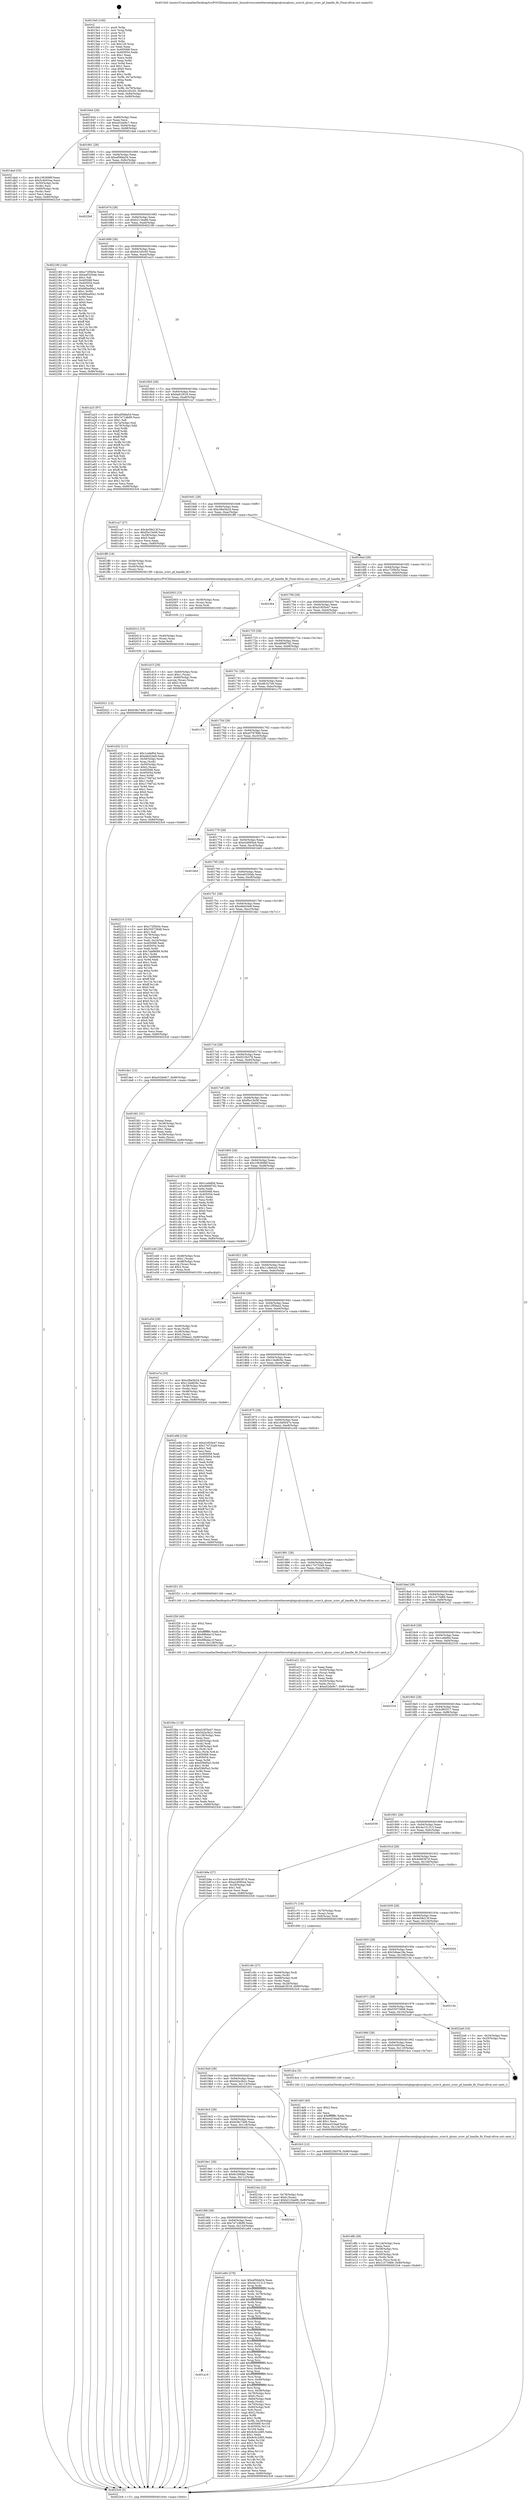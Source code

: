 digraph "0x4015e0" {
  label = "0x4015e0 (/mnt/c/Users/mathe/Desktop/tcc/POCII/binaries/extr_linuxdriversnetethernetqlogicqlcnicqlcnic_sriov.h_qlcnic_sriov_pf_handle_flr_Final-ollvm.out::main(0))"
  labelloc = "t"
  node[shape=record]

  Entry [label="",width=0.3,height=0.3,shape=circle,fillcolor=black,style=filled]
  "0x401644" [label="{
     0x401644 [29]\l
     | [instrs]\l
     &nbsp;&nbsp;0x401644 \<+3\>: mov -0x80(%rbp),%eax\l
     &nbsp;&nbsp;0x401647 \<+2\>: mov %eax,%ecx\l
     &nbsp;&nbsp;0x401649 \<+6\>: sub $0xa52de9c7,%ecx\l
     &nbsp;&nbsp;0x40164f \<+6\>: mov %eax,-0x94(%rbp)\l
     &nbsp;&nbsp;0x401655 \<+6\>: mov %ecx,-0x98(%rbp)\l
     &nbsp;&nbsp;0x40165b \<+6\>: je 0000000000401dad \<main+0x7cd\>\l
  }"]
  "0x401dad" [label="{
     0x401dad [33]\l
     | [instrs]\l
     &nbsp;&nbsp;0x401dad \<+5\>: mov $0x1063698f,%eax\l
     &nbsp;&nbsp;0x401db2 \<+5\>: mov $0x5c4003aa,%ecx\l
     &nbsp;&nbsp;0x401db7 \<+4\>: mov -0x50(%rbp),%rdx\l
     &nbsp;&nbsp;0x401dbb \<+2\>: mov (%rdx),%esi\l
     &nbsp;&nbsp;0x401dbd \<+4\>: mov -0x60(%rbp),%rdx\l
     &nbsp;&nbsp;0x401dc1 \<+2\>: cmp (%rdx),%esi\l
     &nbsp;&nbsp;0x401dc3 \<+3\>: cmovl %ecx,%eax\l
     &nbsp;&nbsp;0x401dc6 \<+3\>: mov %eax,-0x80(%rbp)\l
     &nbsp;&nbsp;0x401dc9 \<+5\>: jmp 00000000004023c6 \<main+0xde6\>\l
  }"]
  "0x401661" [label="{
     0x401661 [28]\l
     | [instrs]\l
     &nbsp;&nbsp;0x401661 \<+5\>: jmp 0000000000401666 \<main+0x86\>\l
     &nbsp;&nbsp;0x401666 \<+6\>: mov -0x94(%rbp),%eax\l
     &nbsp;&nbsp;0x40166c \<+5\>: sub $0xaf58da54,%eax\l
     &nbsp;&nbsp;0x401671 \<+6\>: mov %eax,-0x9c(%rbp)\l
     &nbsp;&nbsp;0x401677 \<+6\>: je 00000000004022b9 \<main+0xcd9\>\l
  }"]
  Exit [label="",width=0.3,height=0.3,shape=circle,fillcolor=black,style=filled,peripheries=2]
  "0x4022b9" [label="{
     0x4022b9\l
  }", style=dashed]
  "0x40167d" [label="{
     0x40167d [28]\l
     | [instrs]\l
     &nbsp;&nbsp;0x40167d \<+5\>: jmp 0000000000401682 \<main+0xa2\>\l
     &nbsp;&nbsp;0x401682 \<+6\>: mov -0x94(%rbp),%eax\l
     &nbsp;&nbsp;0x401688 \<+5\>: sub $0xb2134a89,%eax\l
     &nbsp;&nbsp;0x40168d \<+6\>: mov %eax,-0xa0(%rbp)\l
     &nbsp;&nbsp;0x401693 \<+6\>: je 0000000000402180 \<main+0xba0\>\l
  }"]
  "0x402021" [label="{
     0x402021 [12]\l
     | [instrs]\l
     &nbsp;&nbsp;0x402021 \<+7\>: movl $0x638c74d9,-0x80(%rbp)\l
     &nbsp;&nbsp;0x402028 \<+5\>: jmp 00000000004023c6 \<main+0xde6\>\l
  }"]
  "0x402180" [label="{
     0x402180 [144]\l
     | [instrs]\l
     &nbsp;&nbsp;0x402180 \<+5\>: mov $0xc72f5b5e,%eax\l
     &nbsp;&nbsp;0x402185 \<+5\>: mov $0xee0330ab,%ecx\l
     &nbsp;&nbsp;0x40218a \<+2\>: mov $0x1,%dl\l
     &nbsp;&nbsp;0x40218c \<+7\>: mov 0x405068,%esi\l
     &nbsp;&nbsp;0x402193 \<+7\>: mov 0x405054,%edi\l
     &nbsp;&nbsp;0x40219a \<+3\>: mov %esi,%r8d\l
     &nbsp;&nbsp;0x40219d \<+7\>: sub $0x66ba00a1,%r8d\l
     &nbsp;&nbsp;0x4021a4 \<+4\>: sub $0x1,%r8d\l
     &nbsp;&nbsp;0x4021a8 \<+7\>: add $0x66ba00a1,%r8d\l
     &nbsp;&nbsp;0x4021af \<+4\>: imul %r8d,%esi\l
     &nbsp;&nbsp;0x4021b3 \<+3\>: and $0x1,%esi\l
     &nbsp;&nbsp;0x4021b6 \<+3\>: cmp $0x0,%esi\l
     &nbsp;&nbsp;0x4021b9 \<+4\>: sete %r9b\l
     &nbsp;&nbsp;0x4021bd \<+3\>: cmp $0xa,%edi\l
     &nbsp;&nbsp;0x4021c0 \<+4\>: setl %r10b\l
     &nbsp;&nbsp;0x4021c4 \<+3\>: mov %r9b,%r11b\l
     &nbsp;&nbsp;0x4021c7 \<+4\>: xor $0xff,%r11b\l
     &nbsp;&nbsp;0x4021cb \<+3\>: mov %r10b,%bl\l
     &nbsp;&nbsp;0x4021ce \<+3\>: xor $0xff,%bl\l
     &nbsp;&nbsp;0x4021d1 \<+3\>: xor $0x1,%dl\l
     &nbsp;&nbsp;0x4021d4 \<+3\>: mov %r11b,%r14b\l
     &nbsp;&nbsp;0x4021d7 \<+4\>: and $0xff,%r14b\l
     &nbsp;&nbsp;0x4021db \<+3\>: and %dl,%r9b\l
     &nbsp;&nbsp;0x4021de \<+3\>: mov %bl,%r15b\l
     &nbsp;&nbsp;0x4021e1 \<+4\>: and $0xff,%r15b\l
     &nbsp;&nbsp;0x4021e5 \<+3\>: and %dl,%r10b\l
     &nbsp;&nbsp;0x4021e8 \<+3\>: or %r9b,%r14b\l
     &nbsp;&nbsp;0x4021eb \<+3\>: or %r10b,%r15b\l
     &nbsp;&nbsp;0x4021ee \<+3\>: xor %r15b,%r14b\l
     &nbsp;&nbsp;0x4021f1 \<+3\>: or %bl,%r11b\l
     &nbsp;&nbsp;0x4021f4 \<+4\>: xor $0xff,%r11b\l
     &nbsp;&nbsp;0x4021f8 \<+3\>: or $0x1,%dl\l
     &nbsp;&nbsp;0x4021fb \<+3\>: and %dl,%r11b\l
     &nbsp;&nbsp;0x4021fe \<+3\>: or %r11b,%r14b\l
     &nbsp;&nbsp;0x402201 \<+4\>: test $0x1,%r14b\l
     &nbsp;&nbsp;0x402205 \<+3\>: cmovne %ecx,%eax\l
     &nbsp;&nbsp;0x402208 \<+3\>: mov %eax,-0x80(%rbp)\l
     &nbsp;&nbsp;0x40220b \<+5\>: jmp 00000000004023c6 \<main+0xde6\>\l
  }"]
  "0x401699" [label="{
     0x401699 [28]\l
     | [instrs]\l
     &nbsp;&nbsp;0x401699 \<+5\>: jmp 000000000040169e \<main+0xbe\>\l
     &nbsp;&nbsp;0x40169e \<+6\>: mov -0x94(%rbp),%eax\l
     &nbsp;&nbsp;0x4016a4 \<+5\>: sub $0xb41d5c05,%eax\l
     &nbsp;&nbsp;0x4016a9 \<+6\>: mov %eax,-0xa4(%rbp)\l
     &nbsp;&nbsp;0x4016af \<+6\>: je 0000000000401a23 \<main+0x443\>\l
  }"]
  "0x402012" [label="{
     0x402012 [15]\l
     | [instrs]\l
     &nbsp;&nbsp;0x402012 \<+4\>: mov -0x40(%rbp),%rax\l
     &nbsp;&nbsp;0x402016 \<+3\>: mov (%rax),%rax\l
     &nbsp;&nbsp;0x402019 \<+3\>: mov %rax,%rdi\l
     &nbsp;&nbsp;0x40201c \<+5\>: call 0000000000401030 \<free@plt\>\l
     | [calls]\l
     &nbsp;&nbsp;0x401030 \{1\} (unknown)\l
  }"]
  "0x401a23" [label="{
     0x401a23 [97]\l
     | [instrs]\l
     &nbsp;&nbsp;0x401a23 \<+5\>: mov $0xaf58da54,%eax\l
     &nbsp;&nbsp;0x401a28 \<+5\>: mov $0x7e71db99,%ecx\l
     &nbsp;&nbsp;0x401a2d \<+2\>: mov $0x1,%dl\l
     &nbsp;&nbsp;0x401a2f \<+4\>: mov -0x7a(%rbp),%sil\l
     &nbsp;&nbsp;0x401a33 \<+4\>: mov -0x79(%rbp),%dil\l
     &nbsp;&nbsp;0x401a37 \<+3\>: mov %sil,%r8b\l
     &nbsp;&nbsp;0x401a3a \<+4\>: xor $0xff,%r8b\l
     &nbsp;&nbsp;0x401a3e \<+3\>: mov %dil,%r9b\l
     &nbsp;&nbsp;0x401a41 \<+4\>: xor $0xff,%r9b\l
     &nbsp;&nbsp;0x401a45 \<+3\>: xor $0x1,%dl\l
     &nbsp;&nbsp;0x401a48 \<+3\>: mov %r8b,%r10b\l
     &nbsp;&nbsp;0x401a4b \<+4\>: and $0xff,%r10b\l
     &nbsp;&nbsp;0x401a4f \<+3\>: and %dl,%sil\l
     &nbsp;&nbsp;0x401a52 \<+3\>: mov %r9b,%r11b\l
     &nbsp;&nbsp;0x401a55 \<+4\>: and $0xff,%r11b\l
     &nbsp;&nbsp;0x401a59 \<+3\>: and %dl,%dil\l
     &nbsp;&nbsp;0x401a5c \<+3\>: or %sil,%r10b\l
     &nbsp;&nbsp;0x401a5f \<+3\>: or %dil,%r11b\l
     &nbsp;&nbsp;0x401a62 \<+3\>: xor %r11b,%r10b\l
     &nbsp;&nbsp;0x401a65 \<+3\>: or %r9b,%r8b\l
     &nbsp;&nbsp;0x401a68 \<+4\>: xor $0xff,%r8b\l
     &nbsp;&nbsp;0x401a6c \<+3\>: or $0x1,%dl\l
     &nbsp;&nbsp;0x401a6f \<+3\>: and %dl,%r8b\l
     &nbsp;&nbsp;0x401a72 \<+3\>: or %r8b,%r10b\l
     &nbsp;&nbsp;0x401a75 \<+4\>: test $0x1,%r10b\l
     &nbsp;&nbsp;0x401a79 \<+3\>: cmovne %ecx,%eax\l
     &nbsp;&nbsp;0x401a7c \<+3\>: mov %eax,-0x80(%rbp)\l
     &nbsp;&nbsp;0x401a7f \<+5\>: jmp 00000000004023c6 \<main+0xde6\>\l
  }"]
  "0x4016b5" [label="{
     0x4016b5 [28]\l
     | [instrs]\l
     &nbsp;&nbsp;0x4016b5 \<+5\>: jmp 00000000004016ba \<main+0xda\>\l
     &nbsp;&nbsp;0x4016ba \<+6\>: mov -0x94(%rbp),%eax\l
     &nbsp;&nbsp;0x4016c0 \<+5\>: sub $0xba61f018,%eax\l
     &nbsp;&nbsp;0x4016c5 \<+6\>: mov %eax,-0xa8(%rbp)\l
     &nbsp;&nbsp;0x4016cb \<+6\>: je 0000000000401ca7 \<main+0x6c7\>\l
  }"]
  "0x4023c6" [label="{
     0x4023c6 [5]\l
     | [instrs]\l
     &nbsp;&nbsp;0x4023c6 \<+5\>: jmp 0000000000401644 \<main+0x64\>\l
  }"]
  "0x4015e0" [label="{
     0x4015e0 [100]\l
     | [instrs]\l
     &nbsp;&nbsp;0x4015e0 \<+1\>: push %rbp\l
     &nbsp;&nbsp;0x4015e1 \<+3\>: mov %rsp,%rbp\l
     &nbsp;&nbsp;0x4015e4 \<+2\>: push %r15\l
     &nbsp;&nbsp;0x4015e6 \<+2\>: push %r14\l
     &nbsp;&nbsp;0x4015e8 \<+2\>: push %r12\l
     &nbsp;&nbsp;0x4015ea \<+1\>: push %rbx\l
     &nbsp;&nbsp;0x4015eb \<+7\>: sub $0x120,%rsp\l
     &nbsp;&nbsp;0x4015f2 \<+2\>: xor %eax,%eax\l
     &nbsp;&nbsp;0x4015f4 \<+7\>: mov 0x405068,%ecx\l
     &nbsp;&nbsp;0x4015fb \<+7\>: mov 0x405054,%edx\l
     &nbsp;&nbsp;0x401602 \<+3\>: sub $0x1,%eax\l
     &nbsp;&nbsp;0x401605 \<+3\>: mov %ecx,%r8d\l
     &nbsp;&nbsp;0x401608 \<+3\>: add %eax,%r8d\l
     &nbsp;&nbsp;0x40160b \<+4\>: imul %r8d,%ecx\l
     &nbsp;&nbsp;0x40160f \<+3\>: and $0x1,%ecx\l
     &nbsp;&nbsp;0x401612 \<+3\>: cmp $0x0,%ecx\l
     &nbsp;&nbsp;0x401615 \<+4\>: sete %r9b\l
     &nbsp;&nbsp;0x401619 \<+4\>: and $0x1,%r9b\l
     &nbsp;&nbsp;0x40161d \<+4\>: mov %r9b,-0x7a(%rbp)\l
     &nbsp;&nbsp;0x401621 \<+3\>: cmp $0xa,%edx\l
     &nbsp;&nbsp;0x401624 \<+4\>: setl %r9b\l
     &nbsp;&nbsp;0x401628 \<+4\>: and $0x1,%r9b\l
     &nbsp;&nbsp;0x40162c \<+4\>: mov %r9b,-0x79(%rbp)\l
     &nbsp;&nbsp;0x401630 \<+7\>: movl $0xb41d5c05,-0x80(%rbp)\l
     &nbsp;&nbsp;0x401637 \<+6\>: mov %edi,-0x84(%rbp)\l
     &nbsp;&nbsp;0x40163d \<+7\>: mov %rsi,-0x90(%rbp)\l
  }"]
  "0x402003" [label="{
     0x402003 [15]\l
     | [instrs]\l
     &nbsp;&nbsp;0x402003 \<+4\>: mov -0x58(%rbp),%rax\l
     &nbsp;&nbsp;0x402007 \<+3\>: mov (%rax),%rax\l
     &nbsp;&nbsp;0x40200a \<+3\>: mov %rax,%rdi\l
     &nbsp;&nbsp;0x40200d \<+5\>: call 0000000000401030 \<free@plt\>\l
     | [calls]\l
     &nbsp;&nbsp;0x401030 \{1\} (unknown)\l
  }"]
  "0x401ca7" [label="{
     0x401ca7 [27]\l
     | [instrs]\l
     &nbsp;&nbsp;0x401ca7 \<+5\>: mov $0x4e58d13f,%eax\l
     &nbsp;&nbsp;0x401cac \<+5\>: mov $0xf5e15e56,%ecx\l
     &nbsp;&nbsp;0x401cb1 \<+3\>: mov -0x28(%rbp),%edx\l
     &nbsp;&nbsp;0x401cb4 \<+3\>: cmp $0x0,%edx\l
     &nbsp;&nbsp;0x401cb7 \<+3\>: cmove %ecx,%eax\l
     &nbsp;&nbsp;0x401cba \<+3\>: mov %eax,-0x80(%rbp)\l
     &nbsp;&nbsp;0x401cbd \<+5\>: jmp 00000000004023c6 \<main+0xde6\>\l
  }"]
  "0x4016d1" [label="{
     0x4016d1 [28]\l
     | [instrs]\l
     &nbsp;&nbsp;0x4016d1 \<+5\>: jmp 00000000004016d6 \<main+0xf6\>\l
     &nbsp;&nbsp;0x4016d6 \<+6\>: mov -0x94(%rbp),%eax\l
     &nbsp;&nbsp;0x4016dc \<+5\>: sub $0xc0be5b2d,%eax\l
     &nbsp;&nbsp;0x4016e1 \<+6\>: mov %eax,-0xac(%rbp)\l
     &nbsp;&nbsp;0x4016e7 \<+6\>: je 0000000000401ff0 \<main+0xa10\>\l
  }"]
  "0x401f4e" [label="{
     0x401f4e [119]\l
     | [instrs]\l
     &nbsp;&nbsp;0x401f4e \<+5\>: mov $0xd1855e47,%ecx\l
     &nbsp;&nbsp;0x401f53 \<+5\>: mov $0x5d2e3b2c,%edx\l
     &nbsp;&nbsp;0x401f58 \<+6\>: mov -0x128(%rbp),%esi\l
     &nbsp;&nbsp;0x401f5e \<+3\>: imul %eax,%esi\l
     &nbsp;&nbsp;0x401f61 \<+4\>: mov -0x40(%rbp),%rdi\l
     &nbsp;&nbsp;0x401f65 \<+3\>: mov (%rdi),%rdi\l
     &nbsp;&nbsp;0x401f68 \<+4\>: mov -0x38(%rbp),%r8\l
     &nbsp;&nbsp;0x401f6c \<+3\>: movslq (%r8),%r8\l
     &nbsp;&nbsp;0x401f6f \<+4\>: mov %esi,(%rdi,%r8,4)\l
     &nbsp;&nbsp;0x401f73 \<+7\>: mov 0x405068,%eax\l
     &nbsp;&nbsp;0x401f7a \<+7\>: mov 0x405054,%esi\l
     &nbsp;&nbsp;0x401f81 \<+3\>: mov %eax,%r9d\l
     &nbsp;&nbsp;0x401f84 \<+7\>: add $0xf29bf5a3,%r9d\l
     &nbsp;&nbsp;0x401f8b \<+4\>: sub $0x1,%r9d\l
     &nbsp;&nbsp;0x401f8f \<+7\>: sub $0xf29bf5a3,%r9d\l
     &nbsp;&nbsp;0x401f96 \<+4\>: imul %r9d,%eax\l
     &nbsp;&nbsp;0x401f9a \<+3\>: and $0x1,%eax\l
     &nbsp;&nbsp;0x401f9d \<+3\>: cmp $0x0,%eax\l
     &nbsp;&nbsp;0x401fa0 \<+4\>: sete %r10b\l
     &nbsp;&nbsp;0x401fa4 \<+3\>: cmp $0xa,%esi\l
     &nbsp;&nbsp;0x401fa7 \<+4\>: setl %r11b\l
     &nbsp;&nbsp;0x401fab \<+3\>: mov %r10b,%bl\l
     &nbsp;&nbsp;0x401fae \<+3\>: and %r11b,%bl\l
     &nbsp;&nbsp;0x401fb1 \<+3\>: xor %r11b,%r10b\l
     &nbsp;&nbsp;0x401fb4 \<+3\>: or %r10b,%bl\l
     &nbsp;&nbsp;0x401fb7 \<+3\>: test $0x1,%bl\l
     &nbsp;&nbsp;0x401fba \<+3\>: cmovne %edx,%ecx\l
     &nbsp;&nbsp;0x401fbd \<+3\>: mov %ecx,-0x80(%rbp)\l
     &nbsp;&nbsp;0x401fc0 \<+5\>: jmp 00000000004023c6 \<main+0xde6\>\l
  }"]
  "0x401ff0" [label="{
     0x401ff0 [19]\l
     | [instrs]\l
     &nbsp;&nbsp;0x401ff0 \<+4\>: mov -0x58(%rbp),%rax\l
     &nbsp;&nbsp;0x401ff4 \<+3\>: mov (%rax),%rdi\l
     &nbsp;&nbsp;0x401ff7 \<+4\>: mov -0x40(%rbp),%rax\l
     &nbsp;&nbsp;0x401ffb \<+3\>: mov (%rax),%rsi\l
     &nbsp;&nbsp;0x401ffe \<+5\>: call 00000000004013f0 \<qlcnic_sriov_pf_handle_flr\>\l
     | [calls]\l
     &nbsp;&nbsp;0x4013f0 \{1\} (/mnt/c/Users/mathe/Desktop/tcc/POCII/binaries/extr_linuxdriversnetethernetqlogicqlcnicqlcnic_sriov.h_qlcnic_sriov_pf_handle_flr_Final-ollvm.out::qlcnic_sriov_pf_handle_flr)\l
  }"]
  "0x4016ed" [label="{
     0x4016ed [28]\l
     | [instrs]\l
     &nbsp;&nbsp;0x4016ed \<+5\>: jmp 00000000004016f2 \<main+0x112\>\l
     &nbsp;&nbsp;0x4016f2 \<+6\>: mov -0x94(%rbp),%eax\l
     &nbsp;&nbsp;0x4016f8 \<+5\>: sub $0xc72f5b5e,%eax\l
     &nbsp;&nbsp;0x4016fd \<+6\>: mov %eax,-0xb0(%rbp)\l
     &nbsp;&nbsp;0x401703 \<+6\>: je 00000000004023b4 \<main+0xdd4\>\l
  }"]
  "0x401f26" [label="{
     0x401f26 [40]\l
     | [instrs]\l
     &nbsp;&nbsp;0x401f26 \<+5\>: mov $0x2,%ecx\l
     &nbsp;&nbsp;0x401f2b \<+1\>: cltd\l
     &nbsp;&nbsp;0x401f2c \<+2\>: idiv %ecx\l
     &nbsp;&nbsp;0x401f2e \<+6\>: imul $0xfffffffe,%edx,%ecx\l
     &nbsp;&nbsp;0x401f34 \<+6\>: sub $0x98bdac1f,%ecx\l
     &nbsp;&nbsp;0x401f3a \<+3\>: add $0x1,%ecx\l
     &nbsp;&nbsp;0x401f3d \<+6\>: add $0x98bdac1f,%ecx\l
     &nbsp;&nbsp;0x401f43 \<+6\>: mov %ecx,-0x128(%rbp)\l
     &nbsp;&nbsp;0x401f49 \<+5\>: call 0000000000401160 \<next_i\>\l
     | [calls]\l
     &nbsp;&nbsp;0x401160 \{1\} (/mnt/c/Users/mathe/Desktop/tcc/POCII/binaries/extr_linuxdriversnetethernetqlogicqlcnicqlcnic_sriov.h_qlcnic_sriov_pf_handle_flr_Final-ollvm.out::next_i)\l
  }"]
  "0x4023b4" [label="{
     0x4023b4\l
  }", style=dashed]
  "0x401709" [label="{
     0x401709 [28]\l
     | [instrs]\l
     &nbsp;&nbsp;0x401709 \<+5\>: jmp 000000000040170e \<main+0x12e\>\l
     &nbsp;&nbsp;0x40170e \<+6\>: mov -0x94(%rbp),%eax\l
     &nbsp;&nbsp;0x401714 \<+5\>: sub $0xd1855e47,%eax\l
     &nbsp;&nbsp;0x401719 \<+6\>: mov %eax,-0xb4(%rbp)\l
     &nbsp;&nbsp;0x40171f \<+6\>: je 0000000000402350 \<main+0xd70\>\l
  }"]
  "0x401e5d" [label="{
     0x401e5d [29]\l
     | [instrs]\l
     &nbsp;&nbsp;0x401e5d \<+4\>: mov -0x40(%rbp),%rdi\l
     &nbsp;&nbsp;0x401e61 \<+3\>: mov %rax,(%rdi)\l
     &nbsp;&nbsp;0x401e64 \<+4\>: mov -0x38(%rbp),%rax\l
     &nbsp;&nbsp;0x401e68 \<+6\>: movl $0x0,(%rax)\l
     &nbsp;&nbsp;0x401e6e \<+7\>: movl $0x12f59ae2,-0x80(%rbp)\l
     &nbsp;&nbsp;0x401e75 \<+5\>: jmp 00000000004023c6 \<main+0xde6\>\l
  }"]
  "0x402350" [label="{
     0x402350\l
  }", style=dashed]
  "0x401725" [label="{
     0x401725 [28]\l
     | [instrs]\l
     &nbsp;&nbsp;0x401725 \<+5\>: jmp 000000000040172a \<main+0x14a\>\l
     &nbsp;&nbsp;0x40172a \<+6\>: mov -0x94(%rbp),%eax\l
     &nbsp;&nbsp;0x401730 \<+5\>: sub $0xd666f7d2,%eax\l
     &nbsp;&nbsp;0x401735 \<+6\>: mov %eax,-0xb8(%rbp)\l
     &nbsp;&nbsp;0x40173b \<+6\>: je 0000000000401d15 \<main+0x735\>\l
  }"]
  "0x401dfb" [label="{
     0x401dfb [38]\l
     | [instrs]\l
     &nbsp;&nbsp;0x401dfb \<+6\>: mov -0x124(%rbp),%ecx\l
     &nbsp;&nbsp;0x401e01 \<+3\>: imul %eax,%ecx\l
     &nbsp;&nbsp;0x401e04 \<+4\>: mov -0x58(%rbp),%rsi\l
     &nbsp;&nbsp;0x401e08 \<+3\>: mov (%rsi),%rsi\l
     &nbsp;&nbsp;0x401e0b \<+4\>: mov -0x50(%rbp),%rdi\l
     &nbsp;&nbsp;0x401e0f \<+3\>: movslq (%rdi),%rdi\l
     &nbsp;&nbsp;0x401e12 \<+3\>: mov %ecx,(%rsi,%rdi,4)\l
     &nbsp;&nbsp;0x401e15 \<+7\>: movl $0x1c373d66,-0x80(%rbp)\l
     &nbsp;&nbsp;0x401e1c \<+5\>: jmp 00000000004023c6 \<main+0xde6\>\l
  }"]
  "0x401d15" [label="{
     0x401d15 [29]\l
     | [instrs]\l
     &nbsp;&nbsp;0x401d15 \<+4\>: mov -0x60(%rbp),%rax\l
     &nbsp;&nbsp;0x401d19 \<+6\>: movl $0x1,(%rax)\l
     &nbsp;&nbsp;0x401d1f \<+4\>: mov -0x60(%rbp),%rax\l
     &nbsp;&nbsp;0x401d23 \<+3\>: movslq (%rax),%rax\l
     &nbsp;&nbsp;0x401d26 \<+4\>: shl $0x2,%rax\l
     &nbsp;&nbsp;0x401d2a \<+3\>: mov %rax,%rdi\l
     &nbsp;&nbsp;0x401d2d \<+5\>: call 0000000000401050 \<malloc@plt\>\l
     | [calls]\l
     &nbsp;&nbsp;0x401050 \{1\} (unknown)\l
  }"]
  "0x401741" [label="{
     0x401741 [28]\l
     | [instrs]\l
     &nbsp;&nbsp;0x401741 \<+5\>: jmp 0000000000401746 \<main+0x166\>\l
     &nbsp;&nbsp;0x401746 \<+6\>: mov -0x94(%rbp),%eax\l
     &nbsp;&nbsp;0x40174c \<+5\>: sub $0xdfc327e6,%eax\l
     &nbsp;&nbsp;0x401751 \<+6\>: mov %eax,-0xbc(%rbp)\l
     &nbsp;&nbsp;0x401757 \<+6\>: je 0000000000401c70 \<main+0x690\>\l
  }"]
  "0x401dd3" [label="{
     0x401dd3 [40]\l
     | [instrs]\l
     &nbsp;&nbsp;0x401dd3 \<+5\>: mov $0x2,%ecx\l
     &nbsp;&nbsp;0x401dd8 \<+1\>: cltd\l
     &nbsp;&nbsp;0x401dd9 \<+2\>: idiv %ecx\l
     &nbsp;&nbsp;0x401ddb \<+6\>: imul $0xfffffffe,%edx,%ecx\l
     &nbsp;&nbsp;0x401de1 \<+6\>: add $0xecd10aaf,%ecx\l
     &nbsp;&nbsp;0x401de7 \<+3\>: add $0x1,%ecx\l
     &nbsp;&nbsp;0x401dea \<+6\>: sub $0xecd10aaf,%ecx\l
     &nbsp;&nbsp;0x401df0 \<+6\>: mov %ecx,-0x124(%rbp)\l
     &nbsp;&nbsp;0x401df6 \<+5\>: call 0000000000401160 \<next_i\>\l
     | [calls]\l
     &nbsp;&nbsp;0x401160 \{1\} (/mnt/c/Users/mathe/Desktop/tcc/POCII/binaries/extr_linuxdriversnetethernetqlogicqlcnicqlcnic_sriov.h_qlcnic_sriov_pf_handle_flr_Final-ollvm.out::next_i)\l
  }"]
  "0x401c70" [label="{
     0x401c70\l
  }", style=dashed]
  "0x40175d" [label="{
     0x40175d [28]\l
     | [instrs]\l
     &nbsp;&nbsp;0x40175d \<+5\>: jmp 0000000000401762 \<main+0x182\>\l
     &nbsp;&nbsp;0x401762 \<+6\>: mov -0x94(%rbp),%eax\l
     &nbsp;&nbsp;0x401768 \<+5\>: sub $0xe078789b,%eax\l
     &nbsp;&nbsp;0x40176d \<+6\>: mov %eax,-0xc0(%rbp)\l
     &nbsp;&nbsp;0x401773 \<+6\>: je 00000000004022fb \<main+0xd1b\>\l
  }"]
  "0x401d32" [label="{
     0x401d32 [111]\l
     | [instrs]\l
     &nbsp;&nbsp;0x401d32 \<+5\>: mov $0x1cefef0d,%ecx\l
     &nbsp;&nbsp;0x401d37 \<+5\>: mov $0xefed24e8,%edx\l
     &nbsp;&nbsp;0x401d3c \<+4\>: mov -0x58(%rbp),%rdi\l
     &nbsp;&nbsp;0x401d40 \<+3\>: mov %rax,(%rdi)\l
     &nbsp;&nbsp;0x401d43 \<+4\>: mov -0x50(%rbp),%rax\l
     &nbsp;&nbsp;0x401d47 \<+6\>: movl $0x0,(%rax)\l
     &nbsp;&nbsp;0x401d4d \<+7\>: mov 0x405068,%esi\l
     &nbsp;&nbsp;0x401d54 \<+8\>: mov 0x405054,%r8d\l
     &nbsp;&nbsp;0x401d5c \<+3\>: mov %esi,%r9d\l
     &nbsp;&nbsp;0x401d5f \<+7\>: add $0xc179d7a2,%r9d\l
     &nbsp;&nbsp;0x401d66 \<+4\>: sub $0x1,%r9d\l
     &nbsp;&nbsp;0x401d6a \<+7\>: sub $0xc179d7a2,%r9d\l
     &nbsp;&nbsp;0x401d71 \<+4\>: imul %r9d,%esi\l
     &nbsp;&nbsp;0x401d75 \<+3\>: and $0x1,%esi\l
     &nbsp;&nbsp;0x401d78 \<+3\>: cmp $0x0,%esi\l
     &nbsp;&nbsp;0x401d7b \<+4\>: sete %r10b\l
     &nbsp;&nbsp;0x401d7f \<+4\>: cmp $0xa,%r8d\l
     &nbsp;&nbsp;0x401d83 \<+4\>: setl %r11b\l
     &nbsp;&nbsp;0x401d87 \<+3\>: mov %r10b,%bl\l
     &nbsp;&nbsp;0x401d8a \<+3\>: and %r11b,%bl\l
     &nbsp;&nbsp;0x401d8d \<+3\>: xor %r11b,%r10b\l
     &nbsp;&nbsp;0x401d90 \<+3\>: or %r10b,%bl\l
     &nbsp;&nbsp;0x401d93 \<+3\>: test $0x1,%bl\l
     &nbsp;&nbsp;0x401d96 \<+3\>: cmovne %edx,%ecx\l
     &nbsp;&nbsp;0x401d99 \<+3\>: mov %ecx,-0x80(%rbp)\l
     &nbsp;&nbsp;0x401d9c \<+5\>: jmp 00000000004023c6 \<main+0xde6\>\l
  }"]
  "0x4022fb" [label="{
     0x4022fb\l
  }", style=dashed]
  "0x401779" [label="{
     0x401779 [28]\l
     | [instrs]\l
     &nbsp;&nbsp;0x401779 \<+5\>: jmp 000000000040177e \<main+0x19e\>\l
     &nbsp;&nbsp;0x40177e \<+6\>: mov -0x94(%rbp),%eax\l
     &nbsp;&nbsp;0x401784 \<+5\>: sub $0xe2d095a4,%eax\l
     &nbsp;&nbsp;0x401789 \<+6\>: mov %eax,-0xc4(%rbp)\l
     &nbsp;&nbsp;0x40178f \<+6\>: je 0000000000401bb5 \<main+0x5d5\>\l
  }"]
  "0x401c8c" [label="{
     0x401c8c [27]\l
     | [instrs]\l
     &nbsp;&nbsp;0x401c8c \<+4\>: mov -0x68(%rbp),%rdi\l
     &nbsp;&nbsp;0x401c90 \<+2\>: mov %eax,(%rdi)\l
     &nbsp;&nbsp;0x401c92 \<+4\>: mov -0x68(%rbp),%rdi\l
     &nbsp;&nbsp;0x401c96 \<+2\>: mov (%rdi),%eax\l
     &nbsp;&nbsp;0x401c98 \<+3\>: mov %eax,-0x28(%rbp)\l
     &nbsp;&nbsp;0x401c9b \<+7\>: movl $0xba61f018,-0x80(%rbp)\l
     &nbsp;&nbsp;0x401ca2 \<+5\>: jmp 00000000004023c6 \<main+0xde6\>\l
  }"]
  "0x401bb5" [label="{
     0x401bb5\l
  }", style=dashed]
  "0x401795" [label="{
     0x401795 [28]\l
     | [instrs]\l
     &nbsp;&nbsp;0x401795 \<+5\>: jmp 000000000040179a \<main+0x1ba\>\l
     &nbsp;&nbsp;0x40179a \<+6\>: mov -0x94(%rbp),%eax\l
     &nbsp;&nbsp;0x4017a0 \<+5\>: sub $0xee0330ab,%eax\l
     &nbsp;&nbsp;0x4017a5 \<+6\>: mov %eax,-0xc8(%rbp)\l
     &nbsp;&nbsp;0x4017ab \<+6\>: je 0000000000402210 \<main+0xc30\>\l
  }"]
  "0x401a19" [label="{
     0x401a19\l
  }", style=dashed]
  "0x402210" [label="{
     0x402210 [153]\l
     | [instrs]\l
     &nbsp;&nbsp;0x402210 \<+5\>: mov $0xc72f5b5e,%eax\l
     &nbsp;&nbsp;0x402215 \<+5\>: mov $0x55073848,%ecx\l
     &nbsp;&nbsp;0x40221a \<+2\>: mov $0x1,%dl\l
     &nbsp;&nbsp;0x40221c \<+4\>: mov -0x78(%rbp),%rsi\l
     &nbsp;&nbsp;0x402220 \<+2\>: mov (%rsi),%edi\l
     &nbsp;&nbsp;0x402222 \<+3\>: mov %edi,-0x24(%rbp)\l
     &nbsp;&nbsp;0x402225 \<+7\>: mov 0x405068,%edi\l
     &nbsp;&nbsp;0x40222c \<+8\>: mov 0x405054,%r8d\l
     &nbsp;&nbsp;0x402234 \<+3\>: mov %edi,%r9d\l
     &nbsp;&nbsp;0x402237 \<+7\>: sub $0x7abf8699,%r9d\l
     &nbsp;&nbsp;0x40223e \<+4\>: sub $0x1,%r9d\l
     &nbsp;&nbsp;0x402242 \<+7\>: add $0x7abf8699,%r9d\l
     &nbsp;&nbsp;0x402249 \<+4\>: imul %r9d,%edi\l
     &nbsp;&nbsp;0x40224d \<+3\>: and $0x1,%edi\l
     &nbsp;&nbsp;0x402250 \<+3\>: cmp $0x0,%edi\l
     &nbsp;&nbsp;0x402253 \<+4\>: sete %r10b\l
     &nbsp;&nbsp;0x402257 \<+4\>: cmp $0xa,%r8d\l
     &nbsp;&nbsp;0x40225b \<+4\>: setl %r11b\l
     &nbsp;&nbsp;0x40225f \<+3\>: mov %r10b,%bl\l
     &nbsp;&nbsp;0x402262 \<+3\>: xor $0xff,%bl\l
     &nbsp;&nbsp;0x402265 \<+3\>: mov %r11b,%r14b\l
     &nbsp;&nbsp;0x402268 \<+4\>: xor $0xff,%r14b\l
     &nbsp;&nbsp;0x40226c \<+3\>: xor $0x0,%dl\l
     &nbsp;&nbsp;0x40226f \<+3\>: mov %bl,%r15b\l
     &nbsp;&nbsp;0x402272 \<+4\>: and $0x0,%r15b\l
     &nbsp;&nbsp;0x402276 \<+3\>: and %dl,%r10b\l
     &nbsp;&nbsp;0x402279 \<+3\>: mov %r14b,%r12b\l
     &nbsp;&nbsp;0x40227c \<+4\>: and $0x0,%r12b\l
     &nbsp;&nbsp;0x402280 \<+3\>: and %dl,%r11b\l
     &nbsp;&nbsp;0x402283 \<+3\>: or %r10b,%r15b\l
     &nbsp;&nbsp;0x402286 \<+3\>: or %r11b,%r12b\l
     &nbsp;&nbsp;0x402289 \<+3\>: xor %r12b,%r15b\l
     &nbsp;&nbsp;0x40228c \<+3\>: or %r14b,%bl\l
     &nbsp;&nbsp;0x40228f \<+3\>: xor $0xff,%bl\l
     &nbsp;&nbsp;0x402292 \<+3\>: or $0x0,%dl\l
     &nbsp;&nbsp;0x402295 \<+2\>: and %dl,%bl\l
     &nbsp;&nbsp;0x402297 \<+3\>: or %bl,%r15b\l
     &nbsp;&nbsp;0x40229a \<+4\>: test $0x1,%r15b\l
     &nbsp;&nbsp;0x40229e \<+3\>: cmovne %ecx,%eax\l
     &nbsp;&nbsp;0x4022a1 \<+3\>: mov %eax,-0x80(%rbp)\l
     &nbsp;&nbsp;0x4022a4 \<+5\>: jmp 00000000004023c6 \<main+0xde6\>\l
  }"]
  "0x4017b1" [label="{
     0x4017b1 [28]\l
     | [instrs]\l
     &nbsp;&nbsp;0x4017b1 \<+5\>: jmp 00000000004017b6 \<main+0x1d6\>\l
     &nbsp;&nbsp;0x4017b6 \<+6\>: mov -0x94(%rbp),%eax\l
     &nbsp;&nbsp;0x4017bc \<+5\>: sub $0xefed24e8,%eax\l
     &nbsp;&nbsp;0x4017c1 \<+6\>: mov %eax,-0xcc(%rbp)\l
     &nbsp;&nbsp;0x4017c7 \<+6\>: je 0000000000401da1 \<main+0x7c1\>\l
  }"]
  "0x401a84" [label="{
     0x401a84 [278]\l
     | [instrs]\l
     &nbsp;&nbsp;0x401a84 \<+5\>: mov $0xaf58da54,%eax\l
     &nbsp;&nbsp;0x401a89 \<+5\>: mov $0x4a151313,%ecx\l
     &nbsp;&nbsp;0x401a8e \<+3\>: mov %rsp,%rdx\l
     &nbsp;&nbsp;0x401a91 \<+4\>: add $0xfffffffffffffff0,%rdx\l
     &nbsp;&nbsp;0x401a95 \<+3\>: mov %rdx,%rsp\l
     &nbsp;&nbsp;0x401a98 \<+4\>: mov %rdx,-0x78(%rbp)\l
     &nbsp;&nbsp;0x401a9c \<+3\>: mov %rsp,%rdx\l
     &nbsp;&nbsp;0x401a9f \<+4\>: add $0xfffffffffffffff0,%rdx\l
     &nbsp;&nbsp;0x401aa3 \<+3\>: mov %rdx,%rsp\l
     &nbsp;&nbsp;0x401aa6 \<+3\>: mov %rsp,%rsi\l
     &nbsp;&nbsp;0x401aa9 \<+4\>: add $0xfffffffffffffff0,%rsi\l
     &nbsp;&nbsp;0x401aad \<+3\>: mov %rsi,%rsp\l
     &nbsp;&nbsp;0x401ab0 \<+4\>: mov %rsi,-0x70(%rbp)\l
     &nbsp;&nbsp;0x401ab4 \<+3\>: mov %rsp,%rsi\l
     &nbsp;&nbsp;0x401ab7 \<+4\>: add $0xfffffffffffffff0,%rsi\l
     &nbsp;&nbsp;0x401abb \<+3\>: mov %rsi,%rsp\l
     &nbsp;&nbsp;0x401abe \<+4\>: mov %rsi,-0x68(%rbp)\l
     &nbsp;&nbsp;0x401ac2 \<+3\>: mov %rsp,%rsi\l
     &nbsp;&nbsp;0x401ac5 \<+4\>: add $0xfffffffffffffff0,%rsi\l
     &nbsp;&nbsp;0x401ac9 \<+3\>: mov %rsi,%rsp\l
     &nbsp;&nbsp;0x401acc \<+4\>: mov %rsi,-0x60(%rbp)\l
     &nbsp;&nbsp;0x401ad0 \<+3\>: mov %rsp,%rsi\l
     &nbsp;&nbsp;0x401ad3 \<+4\>: add $0xfffffffffffffff0,%rsi\l
     &nbsp;&nbsp;0x401ad7 \<+3\>: mov %rsi,%rsp\l
     &nbsp;&nbsp;0x401ada \<+4\>: mov %rsi,-0x58(%rbp)\l
     &nbsp;&nbsp;0x401ade \<+3\>: mov %rsp,%rsi\l
     &nbsp;&nbsp;0x401ae1 \<+4\>: add $0xfffffffffffffff0,%rsi\l
     &nbsp;&nbsp;0x401ae5 \<+3\>: mov %rsi,%rsp\l
     &nbsp;&nbsp;0x401ae8 \<+4\>: mov %rsi,-0x50(%rbp)\l
     &nbsp;&nbsp;0x401aec \<+3\>: mov %rsp,%rsi\l
     &nbsp;&nbsp;0x401aef \<+4\>: add $0xfffffffffffffff0,%rsi\l
     &nbsp;&nbsp;0x401af3 \<+3\>: mov %rsi,%rsp\l
     &nbsp;&nbsp;0x401af6 \<+4\>: mov %rsi,-0x48(%rbp)\l
     &nbsp;&nbsp;0x401afa \<+3\>: mov %rsp,%rsi\l
     &nbsp;&nbsp;0x401afd \<+4\>: add $0xfffffffffffffff0,%rsi\l
     &nbsp;&nbsp;0x401b01 \<+3\>: mov %rsi,%rsp\l
     &nbsp;&nbsp;0x401b04 \<+4\>: mov %rsi,-0x40(%rbp)\l
     &nbsp;&nbsp;0x401b08 \<+3\>: mov %rsp,%rsi\l
     &nbsp;&nbsp;0x401b0b \<+4\>: add $0xfffffffffffffff0,%rsi\l
     &nbsp;&nbsp;0x401b0f \<+3\>: mov %rsi,%rsp\l
     &nbsp;&nbsp;0x401b12 \<+4\>: mov %rsi,-0x38(%rbp)\l
     &nbsp;&nbsp;0x401b16 \<+4\>: mov -0x78(%rbp),%rsi\l
     &nbsp;&nbsp;0x401b1a \<+6\>: movl $0x0,(%rsi)\l
     &nbsp;&nbsp;0x401b20 \<+6\>: mov -0x84(%rbp),%edi\l
     &nbsp;&nbsp;0x401b26 \<+2\>: mov %edi,(%rdx)\l
     &nbsp;&nbsp;0x401b28 \<+4\>: mov -0x70(%rbp),%rsi\l
     &nbsp;&nbsp;0x401b2c \<+7\>: mov -0x90(%rbp),%r8\l
     &nbsp;&nbsp;0x401b33 \<+3\>: mov %r8,(%rsi)\l
     &nbsp;&nbsp;0x401b36 \<+3\>: cmpl $0x2,(%rdx)\l
     &nbsp;&nbsp;0x401b39 \<+4\>: setne %r9b\l
     &nbsp;&nbsp;0x401b3d \<+4\>: and $0x1,%r9b\l
     &nbsp;&nbsp;0x401b41 \<+4\>: mov %r9b,-0x29(%rbp)\l
     &nbsp;&nbsp;0x401b45 \<+8\>: mov 0x405068,%r10d\l
     &nbsp;&nbsp;0x401b4d \<+8\>: mov 0x405054,%r11d\l
     &nbsp;&nbsp;0x401b55 \<+3\>: mov %r10d,%ebx\l
     &nbsp;&nbsp;0x401b58 \<+6\>: add $0x8c0c2d85,%ebx\l
     &nbsp;&nbsp;0x401b5e \<+3\>: sub $0x1,%ebx\l
     &nbsp;&nbsp;0x401b61 \<+6\>: sub $0x8c0c2d85,%ebx\l
     &nbsp;&nbsp;0x401b67 \<+4\>: imul %ebx,%r10d\l
     &nbsp;&nbsp;0x401b6b \<+4\>: and $0x1,%r10d\l
     &nbsp;&nbsp;0x401b6f \<+4\>: cmp $0x0,%r10d\l
     &nbsp;&nbsp;0x401b73 \<+4\>: sete %r9b\l
     &nbsp;&nbsp;0x401b77 \<+4\>: cmp $0xa,%r11d\l
     &nbsp;&nbsp;0x401b7b \<+4\>: setl %r14b\l
     &nbsp;&nbsp;0x401b7f \<+3\>: mov %r9b,%r15b\l
     &nbsp;&nbsp;0x401b82 \<+3\>: and %r14b,%r15b\l
     &nbsp;&nbsp;0x401b85 \<+3\>: xor %r14b,%r9b\l
     &nbsp;&nbsp;0x401b88 \<+3\>: or %r9b,%r15b\l
     &nbsp;&nbsp;0x401b8b \<+4\>: test $0x1,%r15b\l
     &nbsp;&nbsp;0x401b8f \<+3\>: cmovne %ecx,%eax\l
     &nbsp;&nbsp;0x401b92 \<+3\>: mov %eax,-0x80(%rbp)\l
     &nbsp;&nbsp;0x401b95 \<+5\>: jmp 00000000004023c6 \<main+0xde6\>\l
  }"]
  "0x401da1" [label="{
     0x401da1 [12]\l
     | [instrs]\l
     &nbsp;&nbsp;0x401da1 \<+7\>: movl $0xa52de9c7,-0x80(%rbp)\l
     &nbsp;&nbsp;0x401da8 \<+5\>: jmp 00000000004023c6 \<main+0xde6\>\l
  }"]
  "0x4017cd" [label="{
     0x4017cd [28]\l
     | [instrs]\l
     &nbsp;&nbsp;0x4017cd \<+5\>: jmp 00000000004017d2 \<main+0x1f2\>\l
     &nbsp;&nbsp;0x4017d2 \<+6\>: mov -0x94(%rbp),%eax\l
     &nbsp;&nbsp;0x4017d8 \<+5\>: sub $0xf223b378,%eax\l
     &nbsp;&nbsp;0x4017dd \<+6\>: mov %eax,-0xd0(%rbp)\l
     &nbsp;&nbsp;0x4017e3 \<+6\>: je 0000000000401fd1 \<main+0x9f1\>\l
  }"]
  "0x4019fd" [label="{
     0x4019fd [28]\l
     | [instrs]\l
     &nbsp;&nbsp;0x4019fd \<+5\>: jmp 0000000000401a02 \<main+0x422\>\l
     &nbsp;&nbsp;0x401a02 \<+6\>: mov -0x94(%rbp),%eax\l
     &nbsp;&nbsp;0x401a08 \<+5\>: sub $0x7e71db99,%eax\l
     &nbsp;&nbsp;0x401a0d \<+6\>: mov %eax,-0x120(%rbp)\l
     &nbsp;&nbsp;0x401a13 \<+6\>: je 0000000000401a84 \<main+0x4a4\>\l
  }"]
  "0x401fd1" [label="{
     0x401fd1 [31]\l
     | [instrs]\l
     &nbsp;&nbsp;0x401fd1 \<+2\>: xor %eax,%eax\l
     &nbsp;&nbsp;0x401fd3 \<+4\>: mov -0x38(%rbp),%rcx\l
     &nbsp;&nbsp;0x401fd7 \<+2\>: mov (%rcx),%edx\l
     &nbsp;&nbsp;0x401fd9 \<+3\>: sub $0x1,%eax\l
     &nbsp;&nbsp;0x401fdc \<+2\>: sub %eax,%edx\l
     &nbsp;&nbsp;0x401fde \<+4\>: mov -0x38(%rbp),%rcx\l
     &nbsp;&nbsp;0x401fe2 \<+2\>: mov %edx,(%rcx)\l
     &nbsp;&nbsp;0x401fe4 \<+7\>: movl $0x12f59ae2,-0x80(%rbp)\l
     &nbsp;&nbsp;0x401feb \<+5\>: jmp 00000000004023c6 \<main+0xde6\>\l
  }"]
  "0x4017e9" [label="{
     0x4017e9 [28]\l
     | [instrs]\l
     &nbsp;&nbsp;0x4017e9 \<+5\>: jmp 00000000004017ee \<main+0x20e\>\l
     &nbsp;&nbsp;0x4017ee \<+6\>: mov -0x94(%rbp),%eax\l
     &nbsp;&nbsp;0x4017f4 \<+5\>: sub $0xf5e15e56,%eax\l
     &nbsp;&nbsp;0x4017f9 \<+6\>: mov %eax,-0xd4(%rbp)\l
     &nbsp;&nbsp;0x4017ff \<+6\>: je 0000000000401cc2 \<main+0x6e2\>\l
  }"]
  "0x4023a3" [label="{
     0x4023a3\l
  }", style=dashed]
  "0x401cc2" [label="{
     0x401cc2 [83]\l
     | [instrs]\l
     &nbsp;&nbsp;0x401cc2 \<+5\>: mov $0x1cefef0d,%eax\l
     &nbsp;&nbsp;0x401cc7 \<+5\>: mov $0xd666f7d2,%ecx\l
     &nbsp;&nbsp;0x401ccc \<+2\>: xor %edx,%edx\l
     &nbsp;&nbsp;0x401cce \<+7\>: mov 0x405068,%esi\l
     &nbsp;&nbsp;0x401cd5 \<+7\>: mov 0x405054,%edi\l
     &nbsp;&nbsp;0x401cdc \<+3\>: sub $0x1,%edx\l
     &nbsp;&nbsp;0x401cdf \<+3\>: mov %esi,%r8d\l
     &nbsp;&nbsp;0x401ce2 \<+3\>: add %edx,%r8d\l
     &nbsp;&nbsp;0x401ce5 \<+4\>: imul %r8d,%esi\l
     &nbsp;&nbsp;0x401ce9 \<+3\>: and $0x1,%esi\l
     &nbsp;&nbsp;0x401cec \<+3\>: cmp $0x0,%esi\l
     &nbsp;&nbsp;0x401cef \<+4\>: sete %r9b\l
     &nbsp;&nbsp;0x401cf3 \<+3\>: cmp $0xa,%edi\l
     &nbsp;&nbsp;0x401cf6 \<+4\>: setl %r10b\l
     &nbsp;&nbsp;0x401cfa \<+3\>: mov %r9b,%r11b\l
     &nbsp;&nbsp;0x401cfd \<+3\>: and %r10b,%r11b\l
     &nbsp;&nbsp;0x401d00 \<+3\>: xor %r10b,%r9b\l
     &nbsp;&nbsp;0x401d03 \<+3\>: or %r9b,%r11b\l
     &nbsp;&nbsp;0x401d06 \<+4\>: test $0x1,%r11b\l
     &nbsp;&nbsp;0x401d0a \<+3\>: cmovne %ecx,%eax\l
     &nbsp;&nbsp;0x401d0d \<+3\>: mov %eax,-0x80(%rbp)\l
     &nbsp;&nbsp;0x401d10 \<+5\>: jmp 00000000004023c6 \<main+0xde6\>\l
  }"]
  "0x401805" [label="{
     0x401805 [28]\l
     | [instrs]\l
     &nbsp;&nbsp;0x401805 \<+5\>: jmp 000000000040180a \<main+0x22a\>\l
     &nbsp;&nbsp;0x40180a \<+6\>: mov -0x94(%rbp),%eax\l
     &nbsp;&nbsp;0x401810 \<+5\>: sub $0x1063698f,%eax\l
     &nbsp;&nbsp;0x401815 \<+6\>: mov %eax,-0xd8(%rbp)\l
     &nbsp;&nbsp;0x40181b \<+6\>: je 0000000000401e40 \<main+0x860\>\l
  }"]
  "0x4019e1" [label="{
     0x4019e1 [28]\l
     | [instrs]\l
     &nbsp;&nbsp;0x4019e1 \<+5\>: jmp 00000000004019e6 \<main+0x406\>\l
     &nbsp;&nbsp;0x4019e6 \<+6\>: mov -0x94(%rbp),%eax\l
     &nbsp;&nbsp;0x4019ec \<+5\>: sub $0x6c206fa2,%eax\l
     &nbsp;&nbsp;0x4019f1 \<+6\>: mov %eax,-0x11c(%rbp)\l
     &nbsp;&nbsp;0x4019f7 \<+6\>: je 00000000004023a3 \<main+0xdc3\>\l
  }"]
  "0x401e40" [label="{
     0x401e40 [29]\l
     | [instrs]\l
     &nbsp;&nbsp;0x401e40 \<+4\>: mov -0x48(%rbp),%rax\l
     &nbsp;&nbsp;0x401e44 \<+6\>: movl $0x1,(%rax)\l
     &nbsp;&nbsp;0x401e4a \<+4\>: mov -0x48(%rbp),%rax\l
     &nbsp;&nbsp;0x401e4e \<+3\>: movslq (%rax),%rax\l
     &nbsp;&nbsp;0x401e51 \<+4\>: shl $0x2,%rax\l
     &nbsp;&nbsp;0x401e55 \<+3\>: mov %rax,%rdi\l
     &nbsp;&nbsp;0x401e58 \<+5\>: call 0000000000401050 \<malloc@plt\>\l
     | [calls]\l
     &nbsp;&nbsp;0x401050 \{1\} (unknown)\l
  }"]
  "0x401821" [label="{
     0x401821 [28]\l
     | [instrs]\l
     &nbsp;&nbsp;0x401821 \<+5\>: jmp 0000000000401826 \<main+0x246\>\l
     &nbsp;&nbsp;0x401826 \<+6\>: mov -0x94(%rbp),%eax\l
     &nbsp;&nbsp;0x40182c \<+5\>: sub $0x114b6ca5,%eax\l
     &nbsp;&nbsp;0x401831 \<+6\>: mov %eax,-0xdc(%rbp)\l
     &nbsp;&nbsp;0x401837 \<+6\>: je 00000000004020c9 \<main+0xae9\>\l
  }"]
  "0x40216a" [label="{
     0x40216a [22]\l
     | [instrs]\l
     &nbsp;&nbsp;0x40216a \<+4\>: mov -0x78(%rbp),%rax\l
     &nbsp;&nbsp;0x40216e \<+6\>: movl $0x0,(%rax)\l
     &nbsp;&nbsp;0x402174 \<+7\>: movl $0xb2134a89,-0x80(%rbp)\l
     &nbsp;&nbsp;0x40217b \<+5\>: jmp 00000000004023c6 \<main+0xde6\>\l
  }"]
  "0x4020c9" [label="{
     0x4020c9\l
  }", style=dashed]
  "0x40183d" [label="{
     0x40183d [28]\l
     | [instrs]\l
     &nbsp;&nbsp;0x40183d \<+5\>: jmp 0000000000401842 \<main+0x262\>\l
     &nbsp;&nbsp;0x401842 \<+6\>: mov -0x94(%rbp),%eax\l
     &nbsp;&nbsp;0x401848 \<+5\>: sub $0x12f59ae2,%eax\l
     &nbsp;&nbsp;0x40184d \<+6\>: mov %eax,-0xe0(%rbp)\l
     &nbsp;&nbsp;0x401853 \<+6\>: je 0000000000401e7a \<main+0x89a\>\l
  }"]
  "0x4019c5" [label="{
     0x4019c5 [28]\l
     | [instrs]\l
     &nbsp;&nbsp;0x4019c5 \<+5\>: jmp 00000000004019ca \<main+0x3ea\>\l
     &nbsp;&nbsp;0x4019ca \<+6\>: mov -0x94(%rbp),%eax\l
     &nbsp;&nbsp;0x4019d0 \<+5\>: sub $0x638c74d9,%eax\l
     &nbsp;&nbsp;0x4019d5 \<+6\>: mov %eax,-0x118(%rbp)\l
     &nbsp;&nbsp;0x4019db \<+6\>: je 000000000040216a \<main+0xb8a\>\l
  }"]
  "0x401e7a" [label="{
     0x401e7a [33]\l
     | [instrs]\l
     &nbsp;&nbsp;0x401e7a \<+5\>: mov $0xc0be5b2d,%eax\l
     &nbsp;&nbsp;0x401e7f \<+5\>: mov $0x134d829c,%ecx\l
     &nbsp;&nbsp;0x401e84 \<+4\>: mov -0x38(%rbp),%rdx\l
     &nbsp;&nbsp;0x401e88 \<+2\>: mov (%rdx),%esi\l
     &nbsp;&nbsp;0x401e8a \<+4\>: mov -0x48(%rbp),%rdx\l
     &nbsp;&nbsp;0x401e8e \<+2\>: cmp (%rdx),%esi\l
     &nbsp;&nbsp;0x401e90 \<+3\>: cmovl %ecx,%eax\l
     &nbsp;&nbsp;0x401e93 \<+3\>: mov %eax,-0x80(%rbp)\l
     &nbsp;&nbsp;0x401e96 \<+5\>: jmp 00000000004023c6 \<main+0xde6\>\l
  }"]
  "0x401859" [label="{
     0x401859 [28]\l
     | [instrs]\l
     &nbsp;&nbsp;0x401859 \<+5\>: jmp 000000000040185e \<main+0x27e\>\l
     &nbsp;&nbsp;0x40185e \<+6\>: mov -0x94(%rbp),%eax\l
     &nbsp;&nbsp;0x401864 \<+5\>: sub $0x134d829c,%eax\l
     &nbsp;&nbsp;0x401869 \<+6\>: mov %eax,-0xe4(%rbp)\l
     &nbsp;&nbsp;0x40186f \<+6\>: je 0000000000401e9b \<main+0x8bb\>\l
  }"]
  "0x401fc5" [label="{
     0x401fc5 [12]\l
     | [instrs]\l
     &nbsp;&nbsp;0x401fc5 \<+7\>: movl $0xf223b378,-0x80(%rbp)\l
     &nbsp;&nbsp;0x401fcc \<+5\>: jmp 00000000004023c6 \<main+0xde6\>\l
  }"]
  "0x401e9b" [label="{
     0x401e9b [134]\l
     | [instrs]\l
     &nbsp;&nbsp;0x401e9b \<+5\>: mov $0xd1855e47,%eax\l
     &nbsp;&nbsp;0x401ea0 \<+5\>: mov $0x174732a9,%ecx\l
     &nbsp;&nbsp;0x401ea5 \<+2\>: mov $0x1,%dl\l
     &nbsp;&nbsp;0x401ea7 \<+2\>: xor %esi,%esi\l
     &nbsp;&nbsp;0x401ea9 \<+7\>: mov 0x405068,%edi\l
     &nbsp;&nbsp;0x401eb0 \<+8\>: mov 0x405054,%r8d\l
     &nbsp;&nbsp;0x401eb8 \<+3\>: sub $0x1,%esi\l
     &nbsp;&nbsp;0x401ebb \<+3\>: mov %edi,%r9d\l
     &nbsp;&nbsp;0x401ebe \<+3\>: add %esi,%r9d\l
     &nbsp;&nbsp;0x401ec1 \<+4\>: imul %r9d,%edi\l
     &nbsp;&nbsp;0x401ec5 \<+3\>: and $0x1,%edi\l
     &nbsp;&nbsp;0x401ec8 \<+3\>: cmp $0x0,%edi\l
     &nbsp;&nbsp;0x401ecb \<+4\>: sete %r10b\l
     &nbsp;&nbsp;0x401ecf \<+4\>: cmp $0xa,%r8d\l
     &nbsp;&nbsp;0x401ed3 \<+4\>: setl %r11b\l
     &nbsp;&nbsp;0x401ed7 \<+3\>: mov %r10b,%bl\l
     &nbsp;&nbsp;0x401eda \<+3\>: xor $0xff,%bl\l
     &nbsp;&nbsp;0x401edd \<+3\>: mov %r11b,%r14b\l
     &nbsp;&nbsp;0x401ee0 \<+4\>: xor $0xff,%r14b\l
     &nbsp;&nbsp;0x401ee4 \<+3\>: xor $0x1,%dl\l
     &nbsp;&nbsp;0x401ee7 \<+3\>: mov %bl,%r15b\l
     &nbsp;&nbsp;0x401eea \<+4\>: and $0xff,%r15b\l
     &nbsp;&nbsp;0x401eee \<+3\>: and %dl,%r10b\l
     &nbsp;&nbsp;0x401ef1 \<+3\>: mov %r14b,%r12b\l
     &nbsp;&nbsp;0x401ef4 \<+4\>: and $0xff,%r12b\l
     &nbsp;&nbsp;0x401ef8 \<+3\>: and %dl,%r11b\l
     &nbsp;&nbsp;0x401efb \<+3\>: or %r10b,%r15b\l
     &nbsp;&nbsp;0x401efe \<+3\>: or %r11b,%r12b\l
     &nbsp;&nbsp;0x401f01 \<+3\>: xor %r12b,%r15b\l
     &nbsp;&nbsp;0x401f04 \<+3\>: or %r14b,%bl\l
     &nbsp;&nbsp;0x401f07 \<+3\>: xor $0xff,%bl\l
     &nbsp;&nbsp;0x401f0a \<+3\>: or $0x1,%dl\l
     &nbsp;&nbsp;0x401f0d \<+2\>: and %dl,%bl\l
     &nbsp;&nbsp;0x401f0f \<+3\>: or %bl,%r15b\l
     &nbsp;&nbsp;0x401f12 \<+4\>: test $0x1,%r15b\l
     &nbsp;&nbsp;0x401f16 \<+3\>: cmovne %ecx,%eax\l
     &nbsp;&nbsp;0x401f19 \<+3\>: mov %eax,-0x80(%rbp)\l
     &nbsp;&nbsp;0x401f1c \<+5\>: jmp 00000000004023c6 \<main+0xde6\>\l
  }"]
  "0x401875" [label="{
     0x401875 [28]\l
     | [instrs]\l
     &nbsp;&nbsp;0x401875 \<+5\>: jmp 000000000040187a \<main+0x29a\>\l
     &nbsp;&nbsp;0x40187a \<+6\>: mov -0x94(%rbp),%eax\l
     &nbsp;&nbsp;0x401880 \<+5\>: sub $0x16d0047e,%eax\l
     &nbsp;&nbsp;0x401885 \<+6\>: mov %eax,-0xe8(%rbp)\l
     &nbsp;&nbsp;0x40188b \<+6\>: je 0000000000401c0d \<main+0x62d\>\l
  }"]
  "0x4019a9" [label="{
     0x4019a9 [28]\l
     | [instrs]\l
     &nbsp;&nbsp;0x4019a9 \<+5\>: jmp 00000000004019ae \<main+0x3ce\>\l
     &nbsp;&nbsp;0x4019ae \<+6\>: mov -0x94(%rbp),%eax\l
     &nbsp;&nbsp;0x4019b4 \<+5\>: sub $0x5d2e3b2c,%eax\l
     &nbsp;&nbsp;0x4019b9 \<+6\>: mov %eax,-0x114(%rbp)\l
     &nbsp;&nbsp;0x4019bf \<+6\>: je 0000000000401fc5 \<main+0x9e5\>\l
  }"]
  "0x401c0d" [label="{
     0x401c0d\l
  }", style=dashed]
  "0x401891" [label="{
     0x401891 [28]\l
     | [instrs]\l
     &nbsp;&nbsp;0x401891 \<+5\>: jmp 0000000000401896 \<main+0x2b6\>\l
     &nbsp;&nbsp;0x401896 \<+6\>: mov -0x94(%rbp),%eax\l
     &nbsp;&nbsp;0x40189c \<+5\>: sub $0x174732a9,%eax\l
     &nbsp;&nbsp;0x4018a1 \<+6\>: mov %eax,-0xec(%rbp)\l
     &nbsp;&nbsp;0x4018a7 \<+6\>: je 0000000000401f21 \<main+0x941\>\l
  }"]
  "0x401dce" [label="{
     0x401dce [5]\l
     | [instrs]\l
     &nbsp;&nbsp;0x401dce \<+5\>: call 0000000000401160 \<next_i\>\l
     | [calls]\l
     &nbsp;&nbsp;0x401160 \{1\} (/mnt/c/Users/mathe/Desktop/tcc/POCII/binaries/extr_linuxdriversnetethernetqlogicqlcnicqlcnic_sriov.h_qlcnic_sriov_pf_handle_flr_Final-ollvm.out::next_i)\l
  }"]
  "0x401f21" [label="{
     0x401f21 [5]\l
     | [instrs]\l
     &nbsp;&nbsp;0x401f21 \<+5\>: call 0000000000401160 \<next_i\>\l
     | [calls]\l
     &nbsp;&nbsp;0x401160 \{1\} (/mnt/c/Users/mathe/Desktop/tcc/POCII/binaries/extr_linuxdriversnetethernetqlogicqlcnicqlcnic_sriov.h_qlcnic_sriov_pf_handle_flr_Final-ollvm.out::next_i)\l
  }"]
  "0x4018ad" [label="{
     0x4018ad [28]\l
     | [instrs]\l
     &nbsp;&nbsp;0x4018ad \<+5\>: jmp 00000000004018b2 \<main+0x2d2\>\l
     &nbsp;&nbsp;0x4018b2 \<+6\>: mov -0x94(%rbp),%eax\l
     &nbsp;&nbsp;0x4018b8 \<+5\>: sub $0x1c373d66,%eax\l
     &nbsp;&nbsp;0x4018bd \<+6\>: mov %eax,-0xf0(%rbp)\l
     &nbsp;&nbsp;0x4018c3 \<+6\>: je 0000000000401e21 \<main+0x841\>\l
  }"]
  "0x40198d" [label="{
     0x40198d [28]\l
     | [instrs]\l
     &nbsp;&nbsp;0x40198d \<+5\>: jmp 0000000000401992 \<main+0x3b2\>\l
     &nbsp;&nbsp;0x401992 \<+6\>: mov -0x94(%rbp),%eax\l
     &nbsp;&nbsp;0x401998 \<+5\>: sub $0x5c4003aa,%eax\l
     &nbsp;&nbsp;0x40199d \<+6\>: mov %eax,-0x110(%rbp)\l
     &nbsp;&nbsp;0x4019a3 \<+6\>: je 0000000000401dce \<main+0x7ee\>\l
  }"]
  "0x401e21" [label="{
     0x401e21 [31]\l
     | [instrs]\l
     &nbsp;&nbsp;0x401e21 \<+2\>: xor %eax,%eax\l
     &nbsp;&nbsp;0x401e23 \<+4\>: mov -0x50(%rbp),%rcx\l
     &nbsp;&nbsp;0x401e27 \<+2\>: mov (%rcx),%edx\l
     &nbsp;&nbsp;0x401e29 \<+3\>: sub $0x1,%eax\l
     &nbsp;&nbsp;0x401e2c \<+2\>: sub %eax,%edx\l
     &nbsp;&nbsp;0x401e2e \<+4\>: mov -0x50(%rbp),%rcx\l
     &nbsp;&nbsp;0x401e32 \<+2\>: mov %edx,(%rcx)\l
     &nbsp;&nbsp;0x401e34 \<+7\>: movl $0xa52de9c7,-0x80(%rbp)\l
     &nbsp;&nbsp;0x401e3b \<+5\>: jmp 00000000004023c6 \<main+0xde6\>\l
  }"]
  "0x4018c9" [label="{
     0x4018c9 [28]\l
     | [instrs]\l
     &nbsp;&nbsp;0x4018c9 \<+5\>: jmp 00000000004018ce \<main+0x2ee\>\l
     &nbsp;&nbsp;0x4018ce \<+6\>: mov -0x94(%rbp),%eax\l
     &nbsp;&nbsp;0x4018d4 \<+5\>: sub $0x1cefef0d,%eax\l
     &nbsp;&nbsp;0x4018d9 \<+6\>: mov %eax,-0xf4(%rbp)\l
     &nbsp;&nbsp;0x4018df \<+6\>: je 0000000000402316 \<main+0xd36\>\l
  }"]
  "0x4022a9" [label="{
     0x4022a9 [16]\l
     | [instrs]\l
     &nbsp;&nbsp;0x4022a9 \<+3\>: mov -0x24(%rbp),%eax\l
     &nbsp;&nbsp;0x4022ac \<+4\>: lea -0x20(%rbp),%rsp\l
     &nbsp;&nbsp;0x4022b0 \<+1\>: pop %rbx\l
     &nbsp;&nbsp;0x4022b1 \<+2\>: pop %r12\l
     &nbsp;&nbsp;0x4022b3 \<+2\>: pop %r14\l
     &nbsp;&nbsp;0x4022b5 \<+2\>: pop %r15\l
     &nbsp;&nbsp;0x4022b7 \<+1\>: pop %rbp\l
     &nbsp;&nbsp;0x4022b8 \<+1\>: ret\l
  }"]
  "0x402316" [label="{
     0x402316\l
  }", style=dashed]
  "0x4018e5" [label="{
     0x4018e5 [28]\l
     | [instrs]\l
     &nbsp;&nbsp;0x4018e5 \<+5\>: jmp 00000000004018ea \<main+0x30a\>\l
     &nbsp;&nbsp;0x4018ea \<+6\>: mov -0x94(%rbp),%eax\l
     &nbsp;&nbsp;0x4018f0 \<+5\>: sub $0x3c993517,%eax\l
     &nbsp;&nbsp;0x4018f5 \<+6\>: mov %eax,-0xf8(%rbp)\l
     &nbsp;&nbsp;0x4018fb \<+6\>: je 0000000000402039 \<main+0xa59\>\l
  }"]
  "0x401971" [label="{
     0x401971 [28]\l
     | [instrs]\l
     &nbsp;&nbsp;0x401971 \<+5\>: jmp 0000000000401976 \<main+0x396\>\l
     &nbsp;&nbsp;0x401976 \<+6\>: mov -0x94(%rbp),%eax\l
     &nbsp;&nbsp;0x40197c \<+5\>: sub $0x55073848,%eax\l
     &nbsp;&nbsp;0x401981 \<+6\>: mov %eax,-0x10c(%rbp)\l
     &nbsp;&nbsp;0x401987 \<+6\>: je 00000000004022a9 \<main+0xcc9\>\l
  }"]
  "0x402039" [label="{
     0x402039\l
  }", style=dashed]
  "0x401901" [label="{
     0x401901 [28]\l
     | [instrs]\l
     &nbsp;&nbsp;0x401901 \<+5\>: jmp 0000000000401906 \<main+0x326\>\l
     &nbsp;&nbsp;0x401906 \<+6\>: mov -0x94(%rbp),%eax\l
     &nbsp;&nbsp;0x40190c \<+5\>: sub $0x4a151313,%eax\l
     &nbsp;&nbsp;0x401911 \<+6\>: mov %eax,-0xfc(%rbp)\l
     &nbsp;&nbsp;0x401917 \<+6\>: je 0000000000401b9a \<main+0x5ba\>\l
  }"]
  "0x40215e" [label="{
     0x40215e\l
  }", style=dashed]
  "0x401b9a" [label="{
     0x401b9a [27]\l
     | [instrs]\l
     &nbsp;&nbsp;0x401b9a \<+5\>: mov $0x4d46367d,%eax\l
     &nbsp;&nbsp;0x401b9f \<+5\>: mov $0xe2d095a4,%ecx\l
     &nbsp;&nbsp;0x401ba4 \<+3\>: mov -0x29(%rbp),%dl\l
     &nbsp;&nbsp;0x401ba7 \<+3\>: test $0x1,%dl\l
     &nbsp;&nbsp;0x401baa \<+3\>: cmovne %ecx,%eax\l
     &nbsp;&nbsp;0x401bad \<+3\>: mov %eax,-0x80(%rbp)\l
     &nbsp;&nbsp;0x401bb0 \<+5\>: jmp 00000000004023c6 \<main+0xde6\>\l
  }"]
  "0x40191d" [label="{
     0x40191d [28]\l
     | [instrs]\l
     &nbsp;&nbsp;0x40191d \<+5\>: jmp 0000000000401922 \<main+0x342\>\l
     &nbsp;&nbsp;0x401922 \<+6\>: mov -0x94(%rbp),%eax\l
     &nbsp;&nbsp;0x401928 \<+5\>: sub $0x4d46367d,%eax\l
     &nbsp;&nbsp;0x40192d \<+6\>: mov %eax,-0x100(%rbp)\l
     &nbsp;&nbsp;0x401933 \<+6\>: je 0000000000401c7c \<main+0x69c\>\l
  }"]
  "0x401955" [label="{
     0x401955 [28]\l
     | [instrs]\l
     &nbsp;&nbsp;0x401955 \<+5\>: jmp 000000000040195a \<main+0x37a\>\l
     &nbsp;&nbsp;0x40195a \<+6\>: mov -0x94(%rbp),%eax\l
     &nbsp;&nbsp;0x401960 \<+5\>: sub $0x54bae19e,%eax\l
     &nbsp;&nbsp;0x401965 \<+6\>: mov %eax,-0x108(%rbp)\l
     &nbsp;&nbsp;0x40196b \<+6\>: je 000000000040215e \<main+0xb7e\>\l
  }"]
  "0x401c7c" [label="{
     0x401c7c [16]\l
     | [instrs]\l
     &nbsp;&nbsp;0x401c7c \<+4\>: mov -0x70(%rbp),%rax\l
     &nbsp;&nbsp;0x401c80 \<+3\>: mov (%rax),%rax\l
     &nbsp;&nbsp;0x401c83 \<+4\>: mov 0x8(%rax),%rdi\l
     &nbsp;&nbsp;0x401c87 \<+5\>: call 0000000000401060 \<atoi@plt\>\l
     | [calls]\l
     &nbsp;&nbsp;0x401060 \{1\} (unknown)\l
  }"]
  "0x401939" [label="{
     0x401939 [28]\l
     | [instrs]\l
     &nbsp;&nbsp;0x401939 \<+5\>: jmp 000000000040193e \<main+0x35e\>\l
     &nbsp;&nbsp;0x40193e \<+6\>: mov -0x94(%rbp),%eax\l
     &nbsp;&nbsp;0x401944 \<+5\>: sub $0x4e58d13f,%eax\l
     &nbsp;&nbsp;0x401949 \<+6\>: mov %eax,-0x104(%rbp)\l
     &nbsp;&nbsp;0x40194f \<+6\>: je 000000000040202d \<main+0xa4d\>\l
  }"]
  "0x40202d" [label="{
     0x40202d\l
  }", style=dashed]
  Entry -> "0x4015e0" [label=" 1"]
  "0x401644" -> "0x401dad" [label=" 2"]
  "0x401644" -> "0x401661" [label=" 22"]
  "0x4022a9" -> Exit [label=" 1"]
  "0x401661" -> "0x4022b9" [label=" 0"]
  "0x401661" -> "0x40167d" [label=" 22"]
  "0x402210" -> "0x4023c6" [label=" 1"]
  "0x40167d" -> "0x402180" [label=" 1"]
  "0x40167d" -> "0x401699" [label=" 21"]
  "0x402180" -> "0x4023c6" [label=" 1"]
  "0x401699" -> "0x401a23" [label=" 1"]
  "0x401699" -> "0x4016b5" [label=" 20"]
  "0x401a23" -> "0x4023c6" [label=" 1"]
  "0x4015e0" -> "0x401644" [label=" 1"]
  "0x4023c6" -> "0x401644" [label=" 23"]
  "0x40216a" -> "0x4023c6" [label=" 1"]
  "0x4016b5" -> "0x401ca7" [label=" 1"]
  "0x4016b5" -> "0x4016d1" [label=" 19"]
  "0x402021" -> "0x4023c6" [label=" 1"]
  "0x4016d1" -> "0x401ff0" [label=" 1"]
  "0x4016d1" -> "0x4016ed" [label=" 18"]
  "0x402012" -> "0x402021" [label=" 1"]
  "0x4016ed" -> "0x4023b4" [label=" 0"]
  "0x4016ed" -> "0x401709" [label=" 18"]
  "0x402003" -> "0x402012" [label=" 1"]
  "0x401709" -> "0x402350" [label=" 0"]
  "0x401709" -> "0x401725" [label=" 18"]
  "0x401ff0" -> "0x402003" [label=" 1"]
  "0x401725" -> "0x401d15" [label=" 1"]
  "0x401725" -> "0x401741" [label=" 17"]
  "0x401fd1" -> "0x4023c6" [label=" 1"]
  "0x401741" -> "0x401c70" [label=" 0"]
  "0x401741" -> "0x40175d" [label=" 17"]
  "0x401fc5" -> "0x4023c6" [label=" 1"]
  "0x40175d" -> "0x4022fb" [label=" 0"]
  "0x40175d" -> "0x401779" [label=" 17"]
  "0x401f4e" -> "0x4023c6" [label=" 1"]
  "0x401779" -> "0x401bb5" [label=" 0"]
  "0x401779" -> "0x401795" [label=" 17"]
  "0x401f26" -> "0x401f4e" [label=" 1"]
  "0x401795" -> "0x402210" [label=" 1"]
  "0x401795" -> "0x4017b1" [label=" 16"]
  "0x401e9b" -> "0x4023c6" [label=" 1"]
  "0x4017b1" -> "0x401da1" [label=" 1"]
  "0x4017b1" -> "0x4017cd" [label=" 15"]
  "0x401e7a" -> "0x4023c6" [label=" 2"]
  "0x4017cd" -> "0x401fd1" [label=" 1"]
  "0x4017cd" -> "0x4017e9" [label=" 14"]
  "0x401e40" -> "0x401e5d" [label=" 1"]
  "0x4017e9" -> "0x401cc2" [label=" 1"]
  "0x4017e9" -> "0x401805" [label=" 13"]
  "0x401e21" -> "0x4023c6" [label=" 1"]
  "0x401805" -> "0x401e40" [label=" 1"]
  "0x401805" -> "0x401821" [label=" 12"]
  "0x401dd3" -> "0x401dfb" [label=" 1"]
  "0x401821" -> "0x4020c9" [label=" 0"]
  "0x401821" -> "0x40183d" [label=" 12"]
  "0x401dce" -> "0x401dd3" [label=" 1"]
  "0x40183d" -> "0x401e7a" [label=" 2"]
  "0x40183d" -> "0x401859" [label=" 10"]
  "0x401da1" -> "0x4023c6" [label=" 1"]
  "0x401859" -> "0x401e9b" [label=" 1"]
  "0x401859" -> "0x401875" [label=" 9"]
  "0x401d32" -> "0x4023c6" [label=" 1"]
  "0x401875" -> "0x401c0d" [label=" 0"]
  "0x401875" -> "0x401891" [label=" 9"]
  "0x401cc2" -> "0x4023c6" [label=" 1"]
  "0x401891" -> "0x401f21" [label=" 1"]
  "0x401891" -> "0x4018ad" [label=" 8"]
  "0x401ca7" -> "0x4023c6" [label=" 1"]
  "0x4018ad" -> "0x401e21" [label=" 1"]
  "0x4018ad" -> "0x4018c9" [label=" 7"]
  "0x401c7c" -> "0x401c8c" [label=" 1"]
  "0x4018c9" -> "0x402316" [label=" 0"]
  "0x4018c9" -> "0x4018e5" [label=" 7"]
  "0x401b9a" -> "0x4023c6" [label=" 1"]
  "0x4018e5" -> "0x402039" [label=" 0"]
  "0x4018e5" -> "0x401901" [label=" 7"]
  "0x401f21" -> "0x401f26" [label=" 1"]
  "0x401901" -> "0x401b9a" [label=" 1"]
  "0x401901" -> "0x40191d" [label=" 6"]
  "0x4019fd" -> "0x401a19" [label=" 0"]
  "0x40191d" -> "0x401c7c" [label=" 1"]
  "0x40191d" -> "0x401939" [label=" 5"]
  "0x401e5d" -> "0x4023c6" [label=" 1"]
  "0x401939" -> "0x40202d" [label=" 0"]
  "0x401939" -> "0x401955" [label=" 5"]
  "0x4019fd" -> "0x401a84" [label=" 1"]
  "0x401955" -> "0x40215e" [label=" 0"]
  "0x401955" -> "0x401971" [label=" 5"]
  "0x401a84" -> "0x4023c6" [label=" 1"]
  "0x401971" -> "0x4022a9" [label=" 1"]
  "0x401971" -> "0x40198d" [label=" 4"]
  "0x401c8c" -> "0x4023c6" [label=" 1"]
  "0x40198d" -> "0x401dce" [label=" 1"]
  "0x40198d" -> "0x4019a9" [label=" 3"]
  "0x401d15" -> "0x401d32" [label=" 1"]
  "0x4019a9" -> "0x401fc5" [label=" 1"]
  "0x4019a9" -> "0x4019c5" [label=" 2"]
  "0x401dad" -> "0x4023c6" [label=" 2"]
  "0x4019c5" -> "0x40216a" [label=" 1"]
  "0x4019c5" -> "0x4019e1" [label=" 1"]
  "0x401dfb" -> "0x4023c6" [label=" 1"]
  "0x4019e1" -> "0x4023a3" [label=" 0"]
  "0x4019e1" -> "0x4019fd" [label=" 1"]
}
